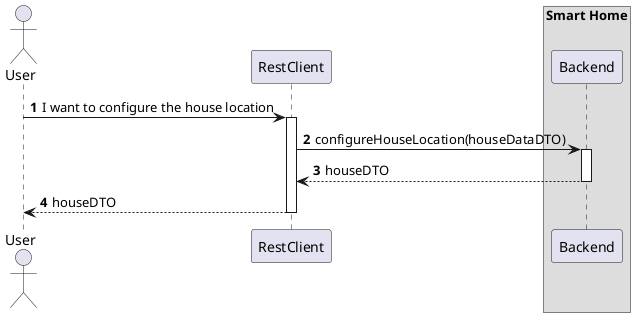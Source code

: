 @startuml
'https://plantuml.com/sequence-diagram
!pragma layout smetana

autonumber

actor "User" as User
participant "RestClient" as RC

box "Smart Home"
    participant "Backend" as BE
end box

User -> RC : I want to configure the house location
activate RC

RC -> BE : configureHouseLocation(houseDataDTO)
activate BE

BE --> RC : houseDTO
deactivate BE

RC --> User : houseDTO
deactivate RC



@enduml